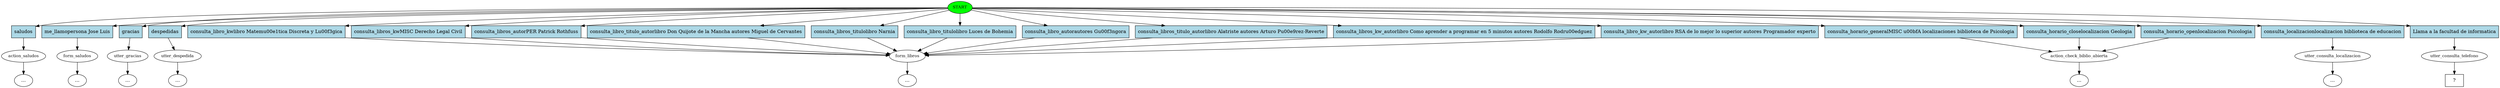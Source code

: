 digraph  {
0 [class="start active", fillcolor=green, fontsize=12, label=START, style=filled];
1 [class="", fontsize=12, label=action_saludos];
2 [class="", fontsize=12, label=form_saludos];
"-4" [class=ellipsis, label="..."];
"-5" [class=ellipsis, label="..."];
4 [class="", fontsize=12, label=utter_gracias];
"-6" [class=ellipsis, label="..."];
5 [class="", fontsize=12, label=utter_despedida];
"-7" [class=ellipsis, label="..."];
6 [class="", fontsize=12, label=form_libros];
18 [class="", fontsize=12, label=action_check_biblio_abierta];
"-24" [class=ellipsis, label="..."];
"-29" [class=ellipsis, label="..."];
28 [class="", fontsize=12, label=utter_consulta_localizacion];
"-30" [class=ellipsis, label="..."];
29 [class=active, fontsize=12, label=utter_consulta_telefono];
30 [class="intent dashed active", label="  ?  ", shape=rect];
31 [class=intent, fillcolor=lightblue, label=saludos, shape=rect, style=filled];
32 [class=intent, fillcolor=lightblue, label="me_llamopersona Jose Luis", shape=rect, style=filled];
33 [class=intent, fillcolor=lightblue, label=gracias, shape=rect, style=filled];
34 [class=intent, fillcolor=lightblue, label=despedidas, shape=rect, style=filled];
35 [class=intent, fillcolor=lightblue, label="consulta_libro_kwlibro Matemu00e1tica Discreta y Lu00f3gica", shape=rect, style=filled];
36 [class=intent, fillcolor=lightblue, label="consulta_libros_kwMISC Derecho Legal Civil", shape=rect, style=filled];
37 [class=intent, fillcolor=lightblue, label="consulta_libros_autorPER Patrick Rothfuss", shape=rect, style=filled];
38 [class=intent, fillcolor=lightblue, label="consulta_libro_titulo_autorlibro Don Quijote de la Mancha autores Miguel de Cervantes", shape=rect, style=filled];
39 [class=intent, fillcolor=lightblue, label="consulta_libros_titulolibro Narnia", shape=rect, style=filled];
40 [class=intent, fillcolor=lightblue, label="consulta_libro_titulolibro Luces de Bohemia", shape=rect, style=filled];
41 [class=intent, fillcolor=lightblue, label="consulta_libro_autorautores Gu00f3ngora", shape=rect, style=filled];
42 [class=intent, fillcolor=lightblue, label="consulta_libros_titulo_autorlibro Alatriste autores Arturo Pu00e9rez-Reverte", shape=rect, style=filled];
43 [class=intent, fillcolor=lightblue, label="consulta_libros_kw_autorlibro Como aprender a programar en 5 minutos autores Rodolfo Rodru00edguez", shape=rect, style=filled];
44 [class=intent, fillcolor=lightblue, label="consulta_libro_kw_autorlibro RSA de lo mejor lo superior autores Programador experto", shape=rect, style=filled];
45 [class=intent, fillcolor=lightblue, label="consulta_horario_generalMISC u00bfA localizaciones biblioteca de Psicologia", shape=rect, style=filled];
46 [class=intent, fillcolor=lightblue, label="consulta_horario_closelocalizacion Geologia", shape=rect, style=filled];
47 [class=intent, fillcolor=lightblue, label="consulta_horario_openlocalizacion Psicologia", shape=rect, style=filled];
48 [class=intent, fillcolor=lightblue, label="consulta_localizacionlocalizacion biblioteca de educacion", shape=rect, style=filled];
49 [class="intent active", fillcolor=lightblue, label="Llama a la facultad de informatica", shape=rect, style=filled];
0 -> 31  [class="", key=0];
0 -> 32  [class="", key=0];
0 -> 33  [class="", key=0];
0 -> 34  [class="", key=0];
0 -> 35  [class="", key=0];
0 -> 36  [class="", key=0];
0 -> 37  [class="", key=0];
0 -> 38  [class="", key=0];
0 -> 39  [class="", key=0];
0 -> 40  [class="", key=0];
0 -> 41  [class="", key=0];
0 -> 42  [class="", key=0];
0 -> 43  [class="", key=0];
0 -> 44  [class="", key=0];
0 -> 45  [class="", key=0];
0 -> 46  [class="", key=0];
0 -> 47  [class="", key=0];
0 -> 48  [class="", key=0];
0 -> 49  [class=active, key=0];
1 -> "-5"  [class="", key=NONE, label=""];
2 -> "-4"  [class="", key=NONE, label=""];
4 -> "-6"  [class="", key=NONE, label=""];
5 -> "-7"  [class="", key=NONE, label=""];
6 -> "-29"  [class="", key=NONE, label=""];
18 -> "-24"  [class="", key=NONE, label=""];
28 -> "-30"  [class="", key=NONE, label=""];
29 -> 30  [class=active, key=NONE, label=""];
31 -> 1  [class="", key=0];
32 -> 2  [class="", key=0];
33 -> 4  [class="", key=0];
34 -> 5  [class="", key=0];
35 -> 6  [class="", key=0];
36 -> 6  [class="", key=0];
37 -> 6  [class="", key=0];
38 -> 6  [class="", key=0];
39 -> 6  [class="", key=0];
40 -> 6  [class="", key=0];
41 -> 6  [class="", key=0];
42 -> 6  [class="", key=0];
43 -> 6  [class="", key=0];
44 -> 6  [class="", key=0];
45 -> 18  [class="", key=0];
46 -> 18  [class="", key=0];
47 -> 18  [class="", key=0];
48 -> 28  [class="", key=0];
49 -> 29  [class=active, key=0];
}

